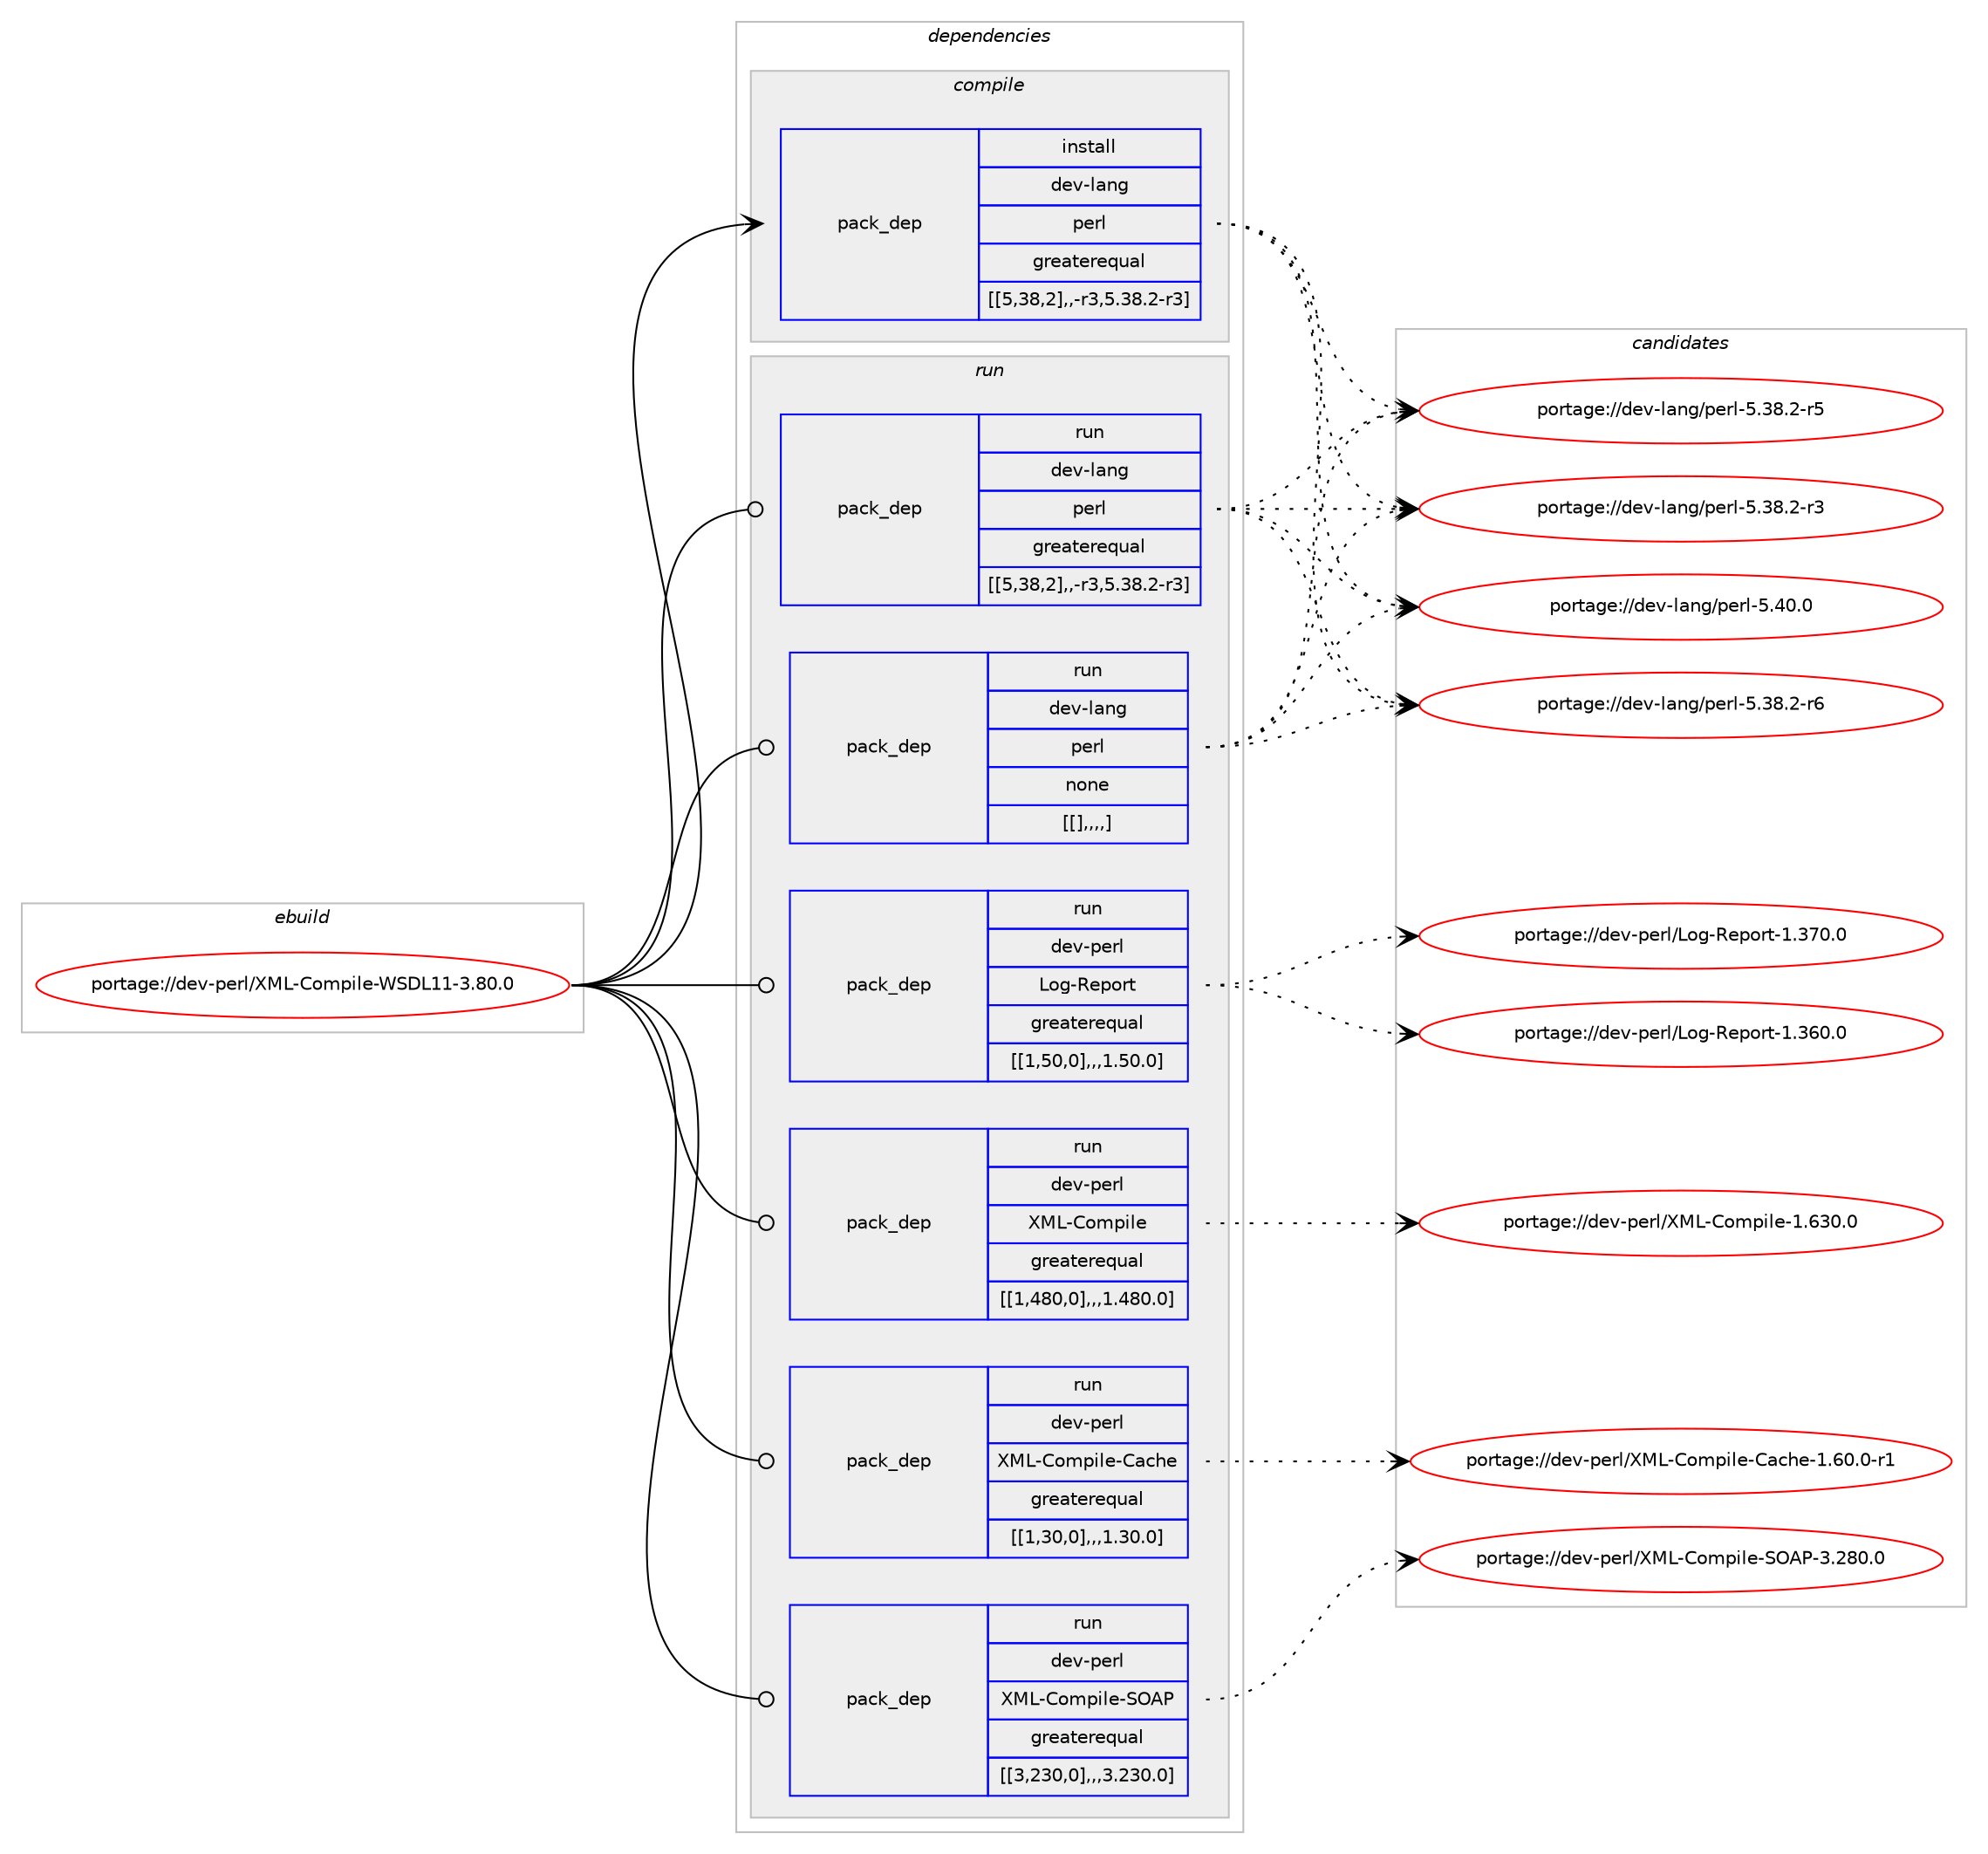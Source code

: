 digraph prolog {

# *************
# Graph options
# *************

newrank=true;
concentrate=true;
compound=true;
graph [rankdir=LR,fontname=Helvetica,fontsize=10,ranksep=1.5];#, ranksep=2.5, nodesep=0.2];
edge  [arrowhead=vee];
node  [fontname=Helvetica,fontsize=10];

# **********
# The ebuild
# **********

subgraph cluster_leftcol {
color=gray;
label=<<i>ebuild</i>>;
id [label="portage://dev-perl/XML-Compile-WSDL11-3.80.0", color=red, width=4, href="../dev-perl/XML-Compile-WSDL11-3.80.0.svg"];
}

# ****************
# The dependencies
# ****************

subgraph cluster_midcol {
color=gray;
label=<<i>dependencies</i>>;
subgraph cluster_compile {
fillcolor="#eeeeee";
style=filled;
label=<<i>compile</i>>;
subgraph pack107908 {
dependency139697 [label=<<TABLE BORDER="0" CELLBORDER="1" CELLSPACING="0" CELLPADDING="4" WIDTH="220"><TR><TD ROWSPAN="6" CELLPADDING="30">pack_dep</TD></TR><TR><TD WIDTH="110">install</TD></TR><TR><TD>dev-lang</TD></TR><TR><TD>perl</TD></TR><TR><TD>greaterequal</TD></TR><TR><TD>[[5,38,2],,-r3,5.38.2-r3]</TD></TR></TABLE>>, shape=none, color=blue];
}
id:e -> dependency139697:w [weight=20,style="solid",arrowhead="vee"];
}
subgraph cluster_compileandrun {
fillcolor="#eeeeee";
style=filled;
label=<<i>compile and run</i>>;
}
subgraph cluster_run {
fillcolor="#eeeeee";
style=filled;
label=<<i>run</i>>;
subgraph pack107909 {
dependency139698 [label=<<TABLE BORDER="0" CELLBORDER="1" CELLSPACING="0" CELLPADDING="4" WIDTH="220"><TR><TD ROWSPAN="6" CELLPADDING="30">pack_dep</TD></TR><TR><TD WIDTH="110">run</TD></TR><TR><TD>dev-lang</TD></TR><TR><TD>perl</TD></TR><TR><TD>greaterequal</TD></TR><TR><TD>[[5,38,2],,-r3,5.38.2-r3]</TD></TR></TABLE>>, shape=none, color=blue];
}
id:e -> dependency139698:w [weight=20,style="solid",arrowhead="odot"];
subgraph pack107910 {
dependency139699 [label=<<TABLE BORDER="0" CELLBORDER="1" CELLSPACING="0" CELLPADDING="4" WIDTH="220"><TR><TD ROWSPAN="6" CELLPADDING="30">pack_dep</TD></TR><TR><TD WIDTH="110">run</TD></TR><TR><TD>dev-lang</TD></TR><TR><TD>perl</TD></TR><TR><TD>none</TD></TR><TR><TD>[[],,,,]</TD></TR></TABLE>>, shape=none, color=blue];
}
id:e -> dependency139699:w [weight=20,style="solid",arrowhead="odot"];
subgraph pack107911 {
dependency139700 [label=<<TABLE BORDER="0" CELLBORDER="1" CELLSPACING="0" CELLPADDING="4" WIDTH="220"><TR><TD ROWSPAN="6" CELLPADDING="30">pack_dep</TD></TR><TR><TD WIDTH="110">run</TD></TR><TR><TD>dev-perl</TD></TR><TR><TD>Log-Report</TD></TR><TR><TD>greaterequal</TD></TR><TR><TD>[[1,50,0],,,1.50.0]</TD></TR></TABLE>>, shape=none, color=blue];
}
id:e -> dependency139700:w [weight=20,style="solid",arrowhead="odot"];
subgraph pack107912 {
dependency139701 [label=<<TABLE BORDER="0" CELLBORDER="1" CELLSPACING="0" CELLPADDING="4" WIDTH="220"><TR><TD ROWSPAN="6" CELLPADDING="30">pack_dep</TD></TR><TR><TD WIDTH="110">run</TD></TR><TR><TD>dev-perl</TD></TR><TR><TD>XML-Compile</TD></TR><TR><TD>greaterequal</TD></TR><TR><TD>[[1,480,0],,,1.480.0]</TD></TR></TABLE>>, shape=none, color=blue];
}
id:e -> dependency139701:w [weight=20,style="solid",arrowhead="odot"];
subgraph pack107913 {
dependency139702 [label=<<TABLE BORDER="0" CELLBORDER="1" CELLSPACING="0" CELLPADDING="4" WIDTH="220"><TR><TD ROWSPAN="6" CELLPADDING="30">pack_dep</TD></TR><TR><TD WIDTH="110">run</TD></TR><TR><TD>dev-perl</TD></TR><TR><TD>XML-Compile-Cache</TD></TR><TR><TD>greaterequal</TD></TR><TR><TD>[[1,30,0],,,1.30.0]</TD></TR></TABLE>>, shape=none, color=blue];
}
id:e -> dependency139702:w [weight=20,style="solid",arrowhead="odot"];
subgraph pack107914 {
dependency139703 [label=<<TABLE BORDER="0" CELLBORDER="1" CELLSPACING="0" CELLPADDING="4" WIDTH="220"><TR><TD ROWSPAN="6" CELLPADDING="30">pack_dep</TD></TR><TR><TD WIDTH="110">run</TD></TR><TR><TD>dev-perl</TD></TR><TR><TD>XML-Compile-SOAP</TD></TR><TR><TD>greaterequal</TD></TR><TR><TD>[[3,230,0],,,3.230.0]</TD></TR></TABLE>>, shape=none, color=blue];
}
id:e -> dependency139703:w [weight=20,style="solid",arrowhead="odot"];
}
}

# **************
# The candidates
# **************

subgraph cluster_choices {
rank=same;
color=gray;
label=<<i>candidates</i>>;

subgraph choice107908 {
color=black;
nodesep=1;
choice10010111845108971101034711210111410845534652484648 [label="portage://dev-lang/perl-5.40.0", color=red, width=4,href="../dev-lang/perl-5.40.0.svg"];
choice100101118451089711010347112101114108455346515646504511454 [label="portage://dev-lang/perl-5.38.2-r6", color=red, width=4,href="../dev-lang/perl-5.38.2-r6.svg"];
choice100101118451089711010347112101114108455346515646504511453 [label="portage://dev-lang/perl-5.38.2-r5", color=red, width=4,href="../dev-lang/perl-5.38.2-r5.svg"];
choice100101118451089711010347112101114108455346515646504511451 [label="portage://dev-lang/perl-5.38.2-r3", color=red, width=4,href="../dev-lang/perl-5.38.2-r3.svg"];
dependency139697:e -> choice10010111845108971101034711210111410845534652484648:w [style=dotted,weight="100"];
dependency139697:e -> choice100101118451089711010347112101114108455346515646504511454:w [style=dotted,weight="100"];
dependency139697:e -> choice100101118451089711010347112101114108455346515646504511453:w [style=dotted,weight="100"];
dependency139697:e -> choice100101118451089711010347112101114108455346515646504511451:w [style=dotted,weight="100"];
}
subgraph choice107909 {
color=black;
nodesep=1;
choice10010111845108971101034711210111410845534652484648 [label="portage://dev-lang/perl-5.40.0", color=red, width=4,href="../dev-lang/perl-5.40.0.svg"];
choice100101118451089711010347112101114108455346515646504511454 [label="portage://dev-lang/perl-5.38.2-r6", color=red, width=4,href="../dev-lang/perl-5.38.2-r6.svg"];
choice100101118451089711010347112101114108455346515646504511453 [label="portage://dev-lang/perl-5.38.2-r5", color=red, width=4,href="../dev-lang/perl-5.38.2-r5.svg"];
choice100101118451089711010347112101114108455346515646504511451 [label="portage://dev-lang/perl-5.38.2-r3", color=red, width=4,href="../dev-lang/perl-5.38.2-r3.svg"];
dependency139698:e -> choice10010111845108971101034711210111410845534652484648:w [style=dotted,weight="100"];
dependency139698:e -> choice100101118451089711010347112101114108455346515646504511454:w [style=dotted,weight="100"];
dependency139698:e -> choice100101118451089711010347112101114108455346515646504511453:w [style=dotted,weight="100"];
dependency139698:e -> choice100101118451089711010347112101114108455346515646504511451:w [style=dotted,weight="100"];
}
subgraph choice107910 {
color=black;
nodesep=1;
choice10010111845108971101034711210111410845534652484648 [label="portage://dev-lang/perl-5.40.0", color=red, width=4,href="../dev-lang/perl-5.40.0.svg"];
choice100101118451089711010347112101114108455346515646504511454 [label="portage://dev-lang/perl-5.38.2-r6", color=red, width=4,href="../dev-lang/perl-5.38.2-r6.svg"];
choice100101118451089711010347112101114108455346515646504511453 [label="portage://dev-lang/perl-5.38.2-r5", color=red, width=4,href="../dev-lang/perl-5.38.2-r5.svg"];
choice100101118451089711010347112101114108455346515646504511451 [label="portage://dev-lang/perl-5.38.2-r3", color=red, width=4,href="../dev-lang/perl-5.38.2-r3.svg"];
dependency139699:e -> choice10010111845108971101034711210111410845534652484648:w [style=dotted,weight="100"];
dependency139699:e -> choice100101118451089711010347112101114108455346515646504511454:w [style=dotted,weight="100"];
dependency139699:e -> choice100101118451089711010347112101114108455346515646504511453:w [style=dotted,weight="100"];
dependency139699:e -> choice100101118451089711010347112101114108455346515646504511451:w [style=dotted,weight="100"];
}
subgraph choice107911 {
color=black;
nodesep=1;
choice10010111845112101114108477611110345821011121111141164549465155484648 [label="portage://dev-perl/Log-Report-1.370.0", color=red, width=4,href="../dev-perl/Log-Report-1.370.0.svg"];
choice10010111845112101114108477611110345821011121111141164549465154484648 [label="portage://dev-perl/Log-Report-1.360.0", color=red, width=4,href="../dev-perl/Log-Report-1.360.0.svg"];
dependency139700:e -> choice10010111845112101114108477611110345821011121111141164549465155484648:w [style=dotted,weight="100"];
dependency139700:e -> choice10010111845112101114108477611110345821011121111141164549465154484648:w [style=dotted,weight="100"];
}
subgraph choice107912 {
color=black;
nodesep=1;
choice100101118451121011141084788777645671111091121051081014549465451484648 [label="portage://dev-perl/XML-Compile-1.630.0", color=red, width=4,href="../dev-perl/XML-Compile-1.630.0.svg"];
dependency139701:e -> choice100101118451121011141084788777645671111091121051081014549465451484648:w [style=dotted,weight="100"];
}
subgraph choice107913 {
color=black;
nodesep=1;
choice1001011184511210111410847887776456711110911210510810145679799104101454946544846484511449 [label="portage://dev-perl/XML-Compile-Cache-1.60.0-r1", color=red, width=4,href="../dev-perl/XML-Compile-Cache-1.60.0-r1.svg"];
dependency139702:e -> choice1001011184511210111410847887776456711110911210510810145679799104101454946544846484511449:w [style=dotted,weight="100"];
}
subgraph choice107914 {
color=black;
nodesep=1;
choice1001011184511210111410847887776456711110911210510810145837965804551465056484648 [label="portage://dev-perl/XML-Compile-SOAP-3.280.0", color=red, width=4,href="../dev-perl/XML-Compile-SOAP-3.280.0.svg"];
dependency139703:e -> choice1001011184511210111410847887776456711110911210510810145837965804551465056484648:w [style=dotted,weight="100"];
}
}

}
